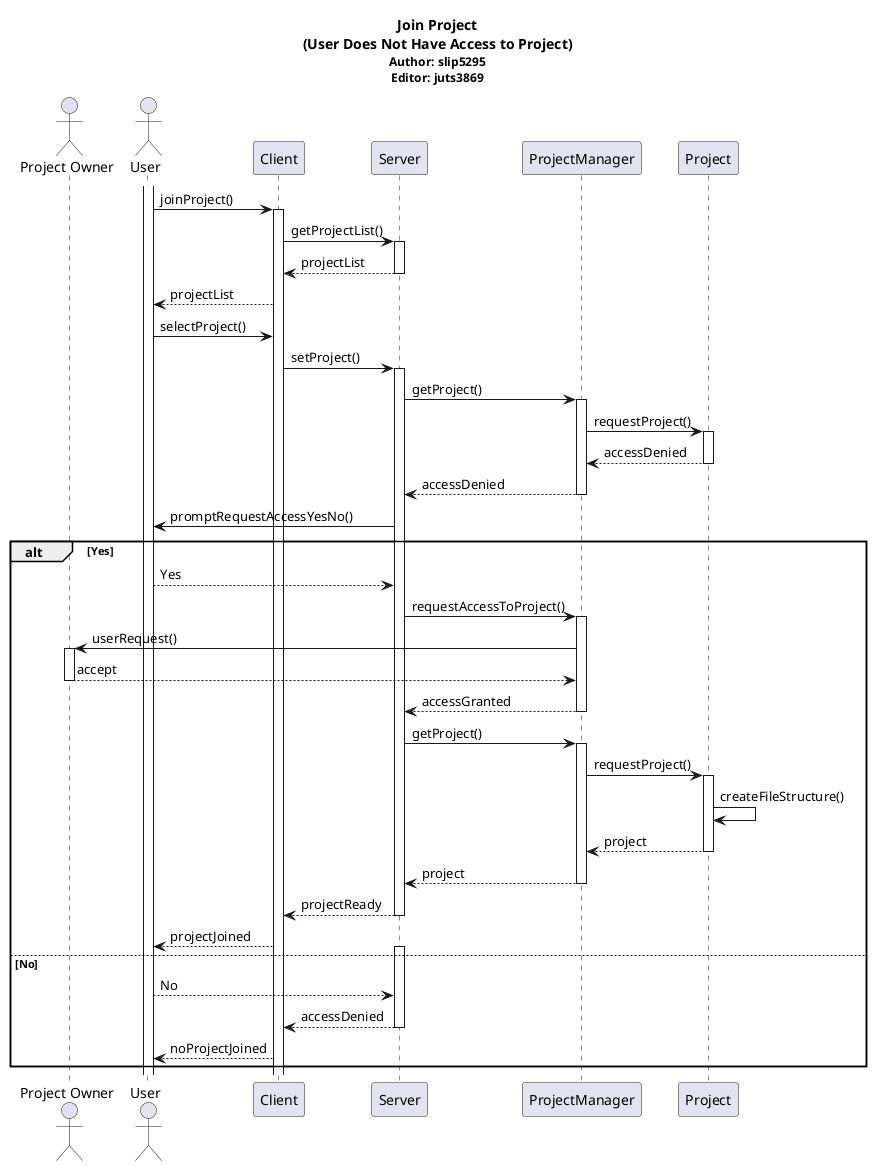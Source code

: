 @startuml

title <b>Join Project</b>\n(User Does Not Have Access to Project)\n<size:12>Author: slip5295</size>\n<size:12>Editor: juts3869</size>

Actor "Project Owner" as ProjectOwner

Actor User
Activate User

User -> Client : joinProject()
Activate Client

Client -> Server : getProjectList()
Activate Server

Server --> Client : projectList
Deactivate Server

Client --> User : projectList

User -> Client : selectProject()

Client -> Server : setProject()
Activate Server

Server -> ProjectManager : getProject()
Activate ProjectManager

ProjectManager -> Project : requestProject()
Activate Project

Project --> ProjectManager : accessDenied
Deactivate Project

ProjectManager --> Server : accessDenied
Deactivate ProjectManager

    Server -> User : promptRequestAccessYesNo()
    
    alt Yes
        User --> Server : Yes
        Server -> ProjectManager : requestAccessToProject()
        Activate ProjectManager
        
        ProjectManager -> ProjectOwner : userRequest()

        Activate ProjectOwner
        
        ProjectOwner --> ProjectManager : accept
        Deactivate ProjectOwner
        
        ProjectManager --> Server : accessGranted
        Deactivate ProjectManager
        ''''''

        Server -> ProjectManager : getProject()
        Activate ProjectManager

        ProjectManager -> Project : requestProject()
        Activate Project


            Project -> Project : createFileStructure()
            Project --> ProjectManager : project
            Deactivate Project


            ProjectManager --> Server : project
            Deactivate ProjectManager

            Server --> Client : projectReady
            Deactivate Server
            Deactivate ProjectManager

            Client --> User : projectJoined
    
    else No
        Activate Server
        User --> Server : No
        
        Server --> Client : accessDenied
        Deactivate Server

        Client --> User: noProjectJoined
    end








@enduml